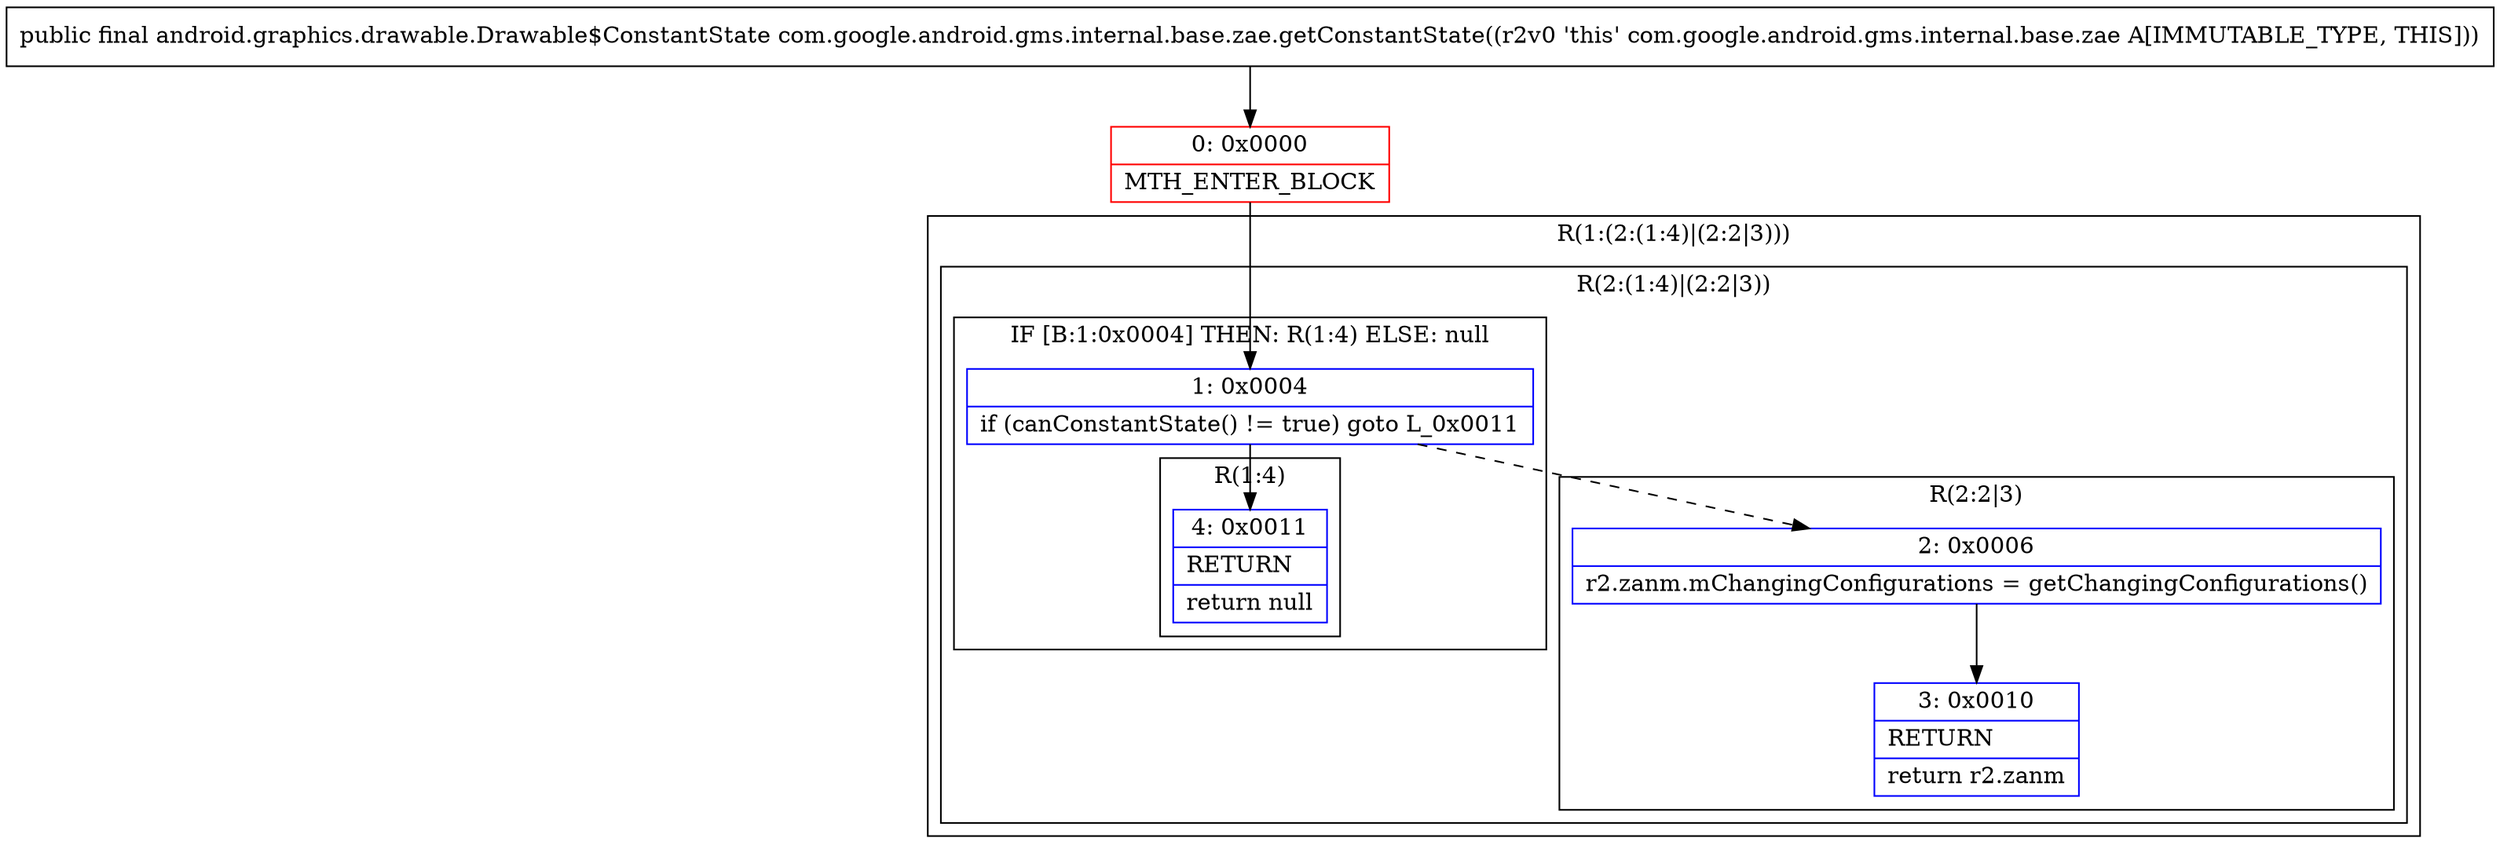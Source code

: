 digraph "CFG forcom.google.android.gms.internal.base.zae.getConstantState()Landroid\/graphics\/drawable\/Drawable$ConstantState;" {
subgraph cluster_Region_238285026 {
label = "R(1:(2:(1:4)|(2:2|3)))";
node [shape=record,color=blue];
subgraph cluster_Region_1042188677 {
label = "R(2:(1:4)|(2:2|3))";
node [shape=record,color=blue];
subgraph cluster_IfRegion_1492684596 {
label = "IF [B:1:0x0004] THEN: R(1:4) ELSE: null";
node [shape=record,color=blue];
Node_1 [shape=record,label="{1\:\ 0x0004|if (canConstantState() != true) goto L_0x0011\l}"];
subgraph cluster_Region_1984792366 {
label = "R(1:4)";
node [shape=record,color=blue];
Node_4 [shape=record,label="{4\:\ 0x0011|RETURN\l|return null\l}"];
}
}
subgraph cluster_Region_1734921701 {
label = "R(2:2|3)";
node [shape=record,color=blue];
Node_2 [shape=record,label="{2\:\ 0x0006|r2.zanm.mChangingConfigurations = getChangingConfigurations()\l}"];
Node_3 [shape=record,label="{3\:\ 0x0010|RETURN\l|return r2.zanm\l}"];
}
}
}
Node_0 [shape=record,color=red,label="{0\:\ 0x0000|MTH_ENTER_BLOCK\l}"];
MethodNode[shape=record,label="{public final android.graphics.drawable.Drawable$ConstantState com.google.android.gms.internal.base.zae.getConstantState((r2v0 'this' com.google.android.gms.internal.base.zae A[IMMUTABLE_TYPE, THIS])) }"];
MethodNode -> Node_0;
Node_1 -> Node_2[style=dashed];
Node_1 -> Node_4;
Node_2 -> Node_3;
Node_0 -> Node_1;
}

